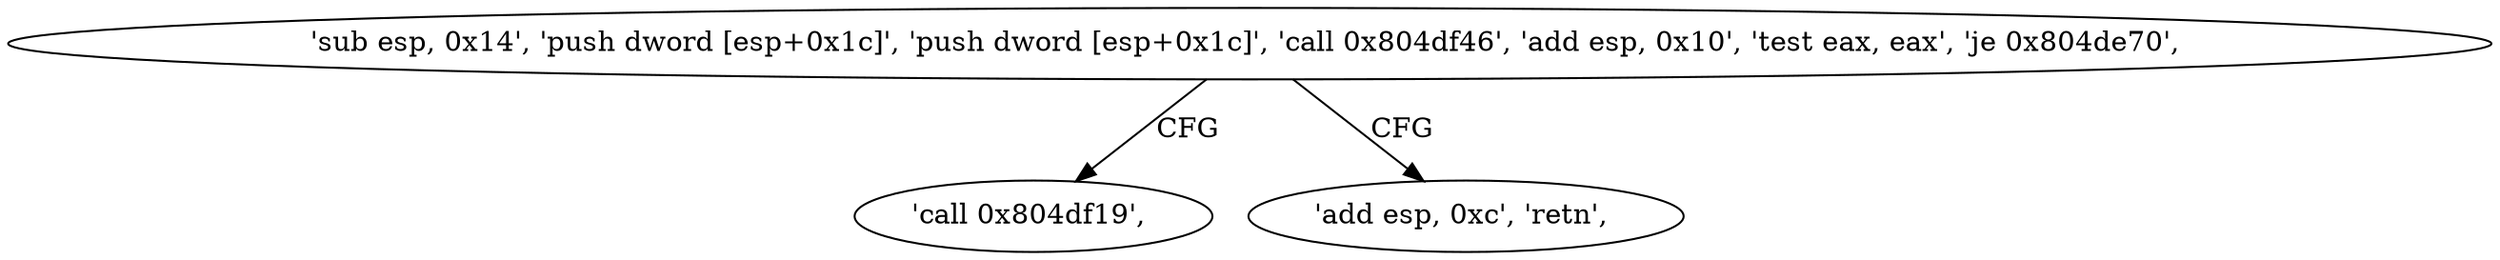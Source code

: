 digraph "func" {
"134536789" [label = "'sub esp, 0x14', 'push dword [esp+0x1c]', 'push dword [esp+0x1c]', 'call 0x804df46', 'add esp, 0x10', 'test eax, eax', 'je 0x804de70', " ]
"134536816" [label = "'call 0x804df19', " ]
"134536812" [label = "'add esp, 0xc', 'retn', " ]
"134536789" -> "134536816" [ label = "CFG" ]
"134536789" -> "134536812" [ label = "CFG" ]
}
